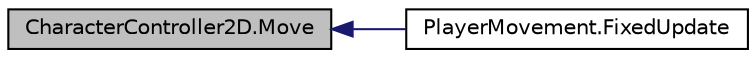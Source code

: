 digraph "CharacterController2D.Move"
{
  edge [fontname="Helvetica",fontsize="10",labelfontname="Helvetica",labelfontsize="10"];
  node [fontname="Helvetica",fontsize="10",shape=record];
  rankdir="LR";
  Node8 [label="CharacterController2D.Move",height=0.2,width=0.4,color="black", fillcolor="grey75", style="filled", fontcolor="black"];
  Node8 -> Node9 [dir="back",color="midnightblue",fontsize="10",style="solid",fontname="Helvetica"];
  Node9 [label="PlayerMovement.FixedUpdate",height=0.2,width=0.4,color="black", fillcolor="white", style="filled",URL="$class_player_movement.html#a0caaa871b9ef680c9f02bd0e22c77db1"];
}
